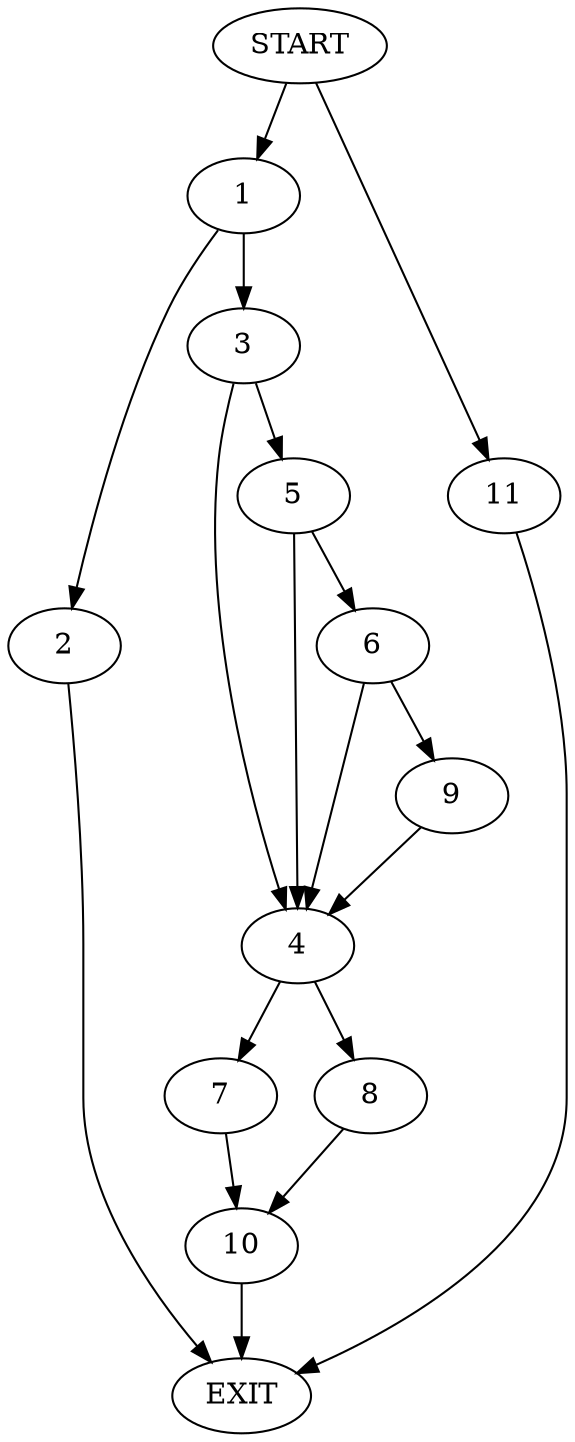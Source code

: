 digraph {
0 [label="START"]
12 [label="EXIT"]
0 -> 1
1 -> 2
1 -> 3
3 -> 4
3 -> 5
2 -> 12
5 -> 4
5 -> 6
4 -> 7
4 -> 8
6 -> 9
6 -> 4
9 -> 4
7 -> 10
8 -> 10
10 -> 12
0 -> 11
11 -> 12
}
